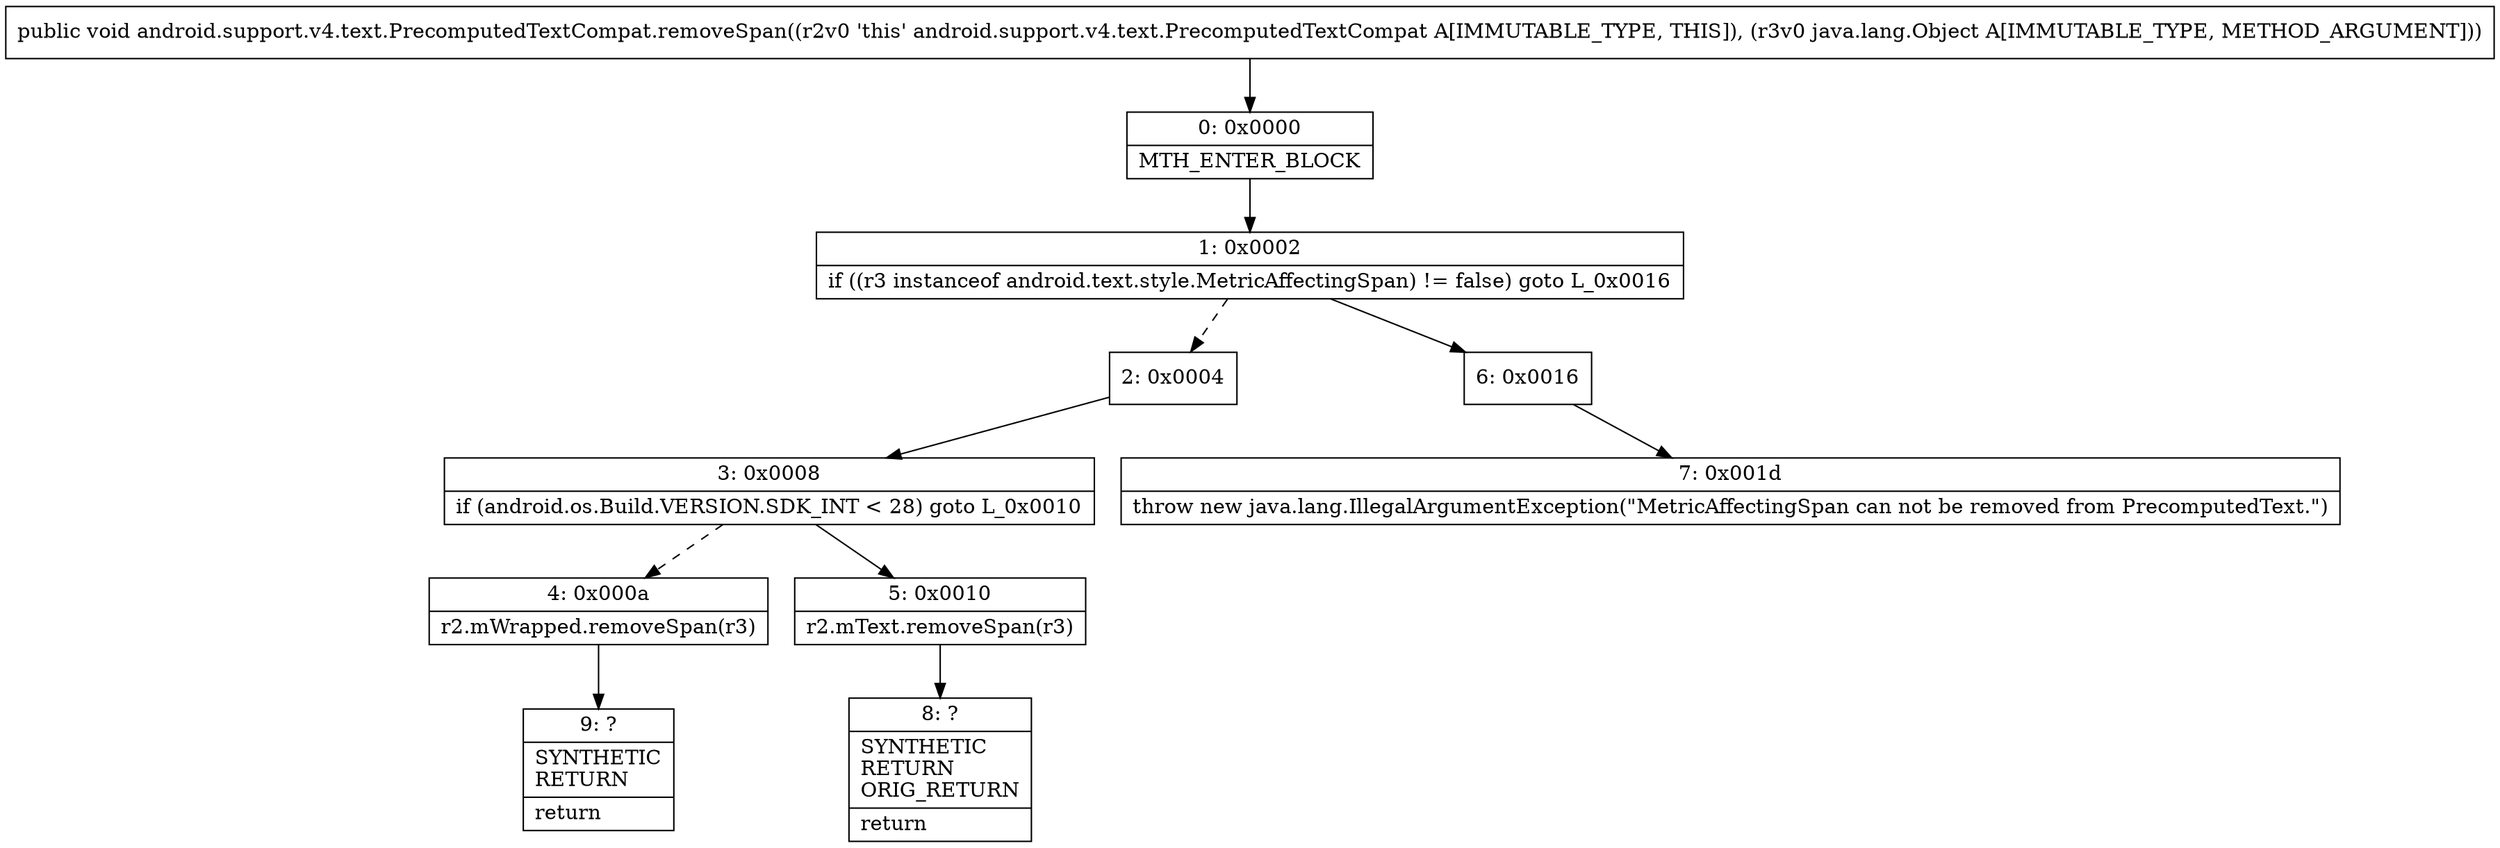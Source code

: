 digraph "CFG forandroid.support.v4.text.PrecomputedTextCompat.removeSpan(Ljava\/lang\/Object;)V" {
Node_0 [shape=record,label="{0\:\ 0x0000|MTH_ENTER_BLOCK\l}"];
Node_1 [shape=record,label="{1\:\ 0x0002|if ((r3 instanceof android.text.style.MetricAffectingSpan) != false) goto L_0x0016\l}"];
Node_2 [shape=record,label="{2\:\ 0x0004}"];
Node_3 [shape=record,label="{3\:\ 0x0008|if (android.os.Build.VERSION.SDK_INT \< 28) goto L_0x0010\l}"];
Node_4 [shape=record,label="{4\:\ 0x000a|r2.mWrapped.removeSpan(r3)\l}"];
Node_5 [shape=record,label="{5\:\ 0x0010|r2.mText.removeSpan(r3)\l}"];
Node_6 [shape=record,label="{6\:\ 0x0016}"];
Node_7 [shape=record,label="{7\:\ 0x001d|throw new java.lang.IllegalArgumentException(\"MetricAffectingSpan can not be removed from PrecomputedText.\")\l}"];
Node_8 [shape=record,label="{8\:\ ?|SYNTHETIC\lRETURN\lORIG_RETURN\l|return\l}"];
Node_9 [shape=record,label="{9\:\ ?|SYNTHETIC\lRETURN\l|return\l}"];
MethodNode[shape=record,label="{public void android.support.v4.text.PrecomputedTextCompat.removeSpan((r2v0 'this' android.support.v4.text.PrecomputedTextCompat A[IMMUTABLE_TYPE, THIS]), (r3v0 java.lang.Object A[IMMUTABLE_TYPE, METHOD_ARGUMENT])) }"];
MethodNode -> Node_0;
Node_0 -> Node_1;
Node_1 -> Node_2[style=dashed];
Node_1 -> Node_6;
Node_2 -> Node_3;
Node_3 -> Node_4[style=dashed];
Node_3 -> Node_5;
Node_4 -> Node_9;
Node_5 -> Node_8;
Node_6 -> Node_7;
}

